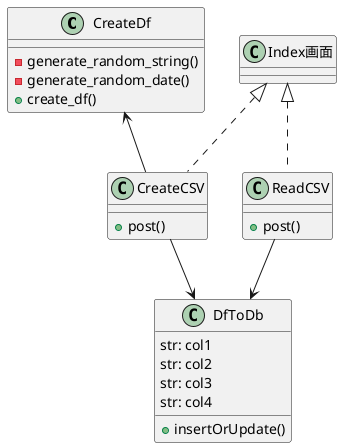 @startuml

class CreateDf {

    - generate_random_string()
    - generate_random_date()
    + create_df()
}
class Index画面


class CreateCSV {
    + post()
}
class ReadCSV {
    + post()
}
class DfToDb {
    str: col1
    str: col2
    str: col3
    str: col4

    + insertOrUpdate()
}

CreateDf <-- CreateCSV
Index画面 <|.. CreateCSV
Index画面 <|.. ReadCSV

CreateCSV --> DfToDb
ReadCSV --> DfToDb

@enduml